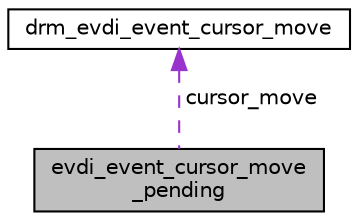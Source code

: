 digraph "evdi_event_cursor_move_pending"
{
 // LATEX_PDF_SIZE
  edge [fontname="Helvetica",fontsize="10",labelfontname="Helvetica",labelfontsize="10"];
  node [fontname="Helvetica",fontsize="10",shape=record];
  Node1 [label="evdi_event_cursor_move\l_pending",height=0.2,width=0.4,color="black", fillcolor="grey75", style="filled", fontcolor="black",tooltip=" "];
  Node2 -> Node1 [dir="back",color="darkorchid3",fontsize="10",style="dashed",label=" cursor_move" ,fontname="Helvetica"];
  Node2 [label="drm_evdi_event_cursor_move",height=0.2,width=0.4,color="black", fillcolor="white", style="filled",URL="$structdrm__evdi__event__cursor__move.html",tooltip=" "];
}
